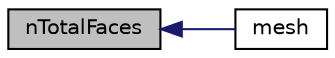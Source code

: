 digraph "nTotalFaces"
{
  bgcolor="transparent";
  edge [fontname="Helvetica",fontsize="10",labelfontname="Helvetica",labelfontsize="10"];
  node [fontname="Helvetica",fontsize="10",shape=record];
  rankdir="LR";
  Node214 [label="nTotalFaces",height=0.2,width=0.4,color="black", fillcolor="grey75", style="filled", fontcolor="black"];
  Node214 -> Node215 [dir="back",color="midnightblue",fontsize="10",style="solid",fontname="Helvetica"];
  Node215 [label="mesh",height=0.2,width=0.4,color="black",URL="$a28485.html#ae78c91f8ff731c07ccc4351d9fe861ba",tooltip="Return the mesh reference. "];
}
